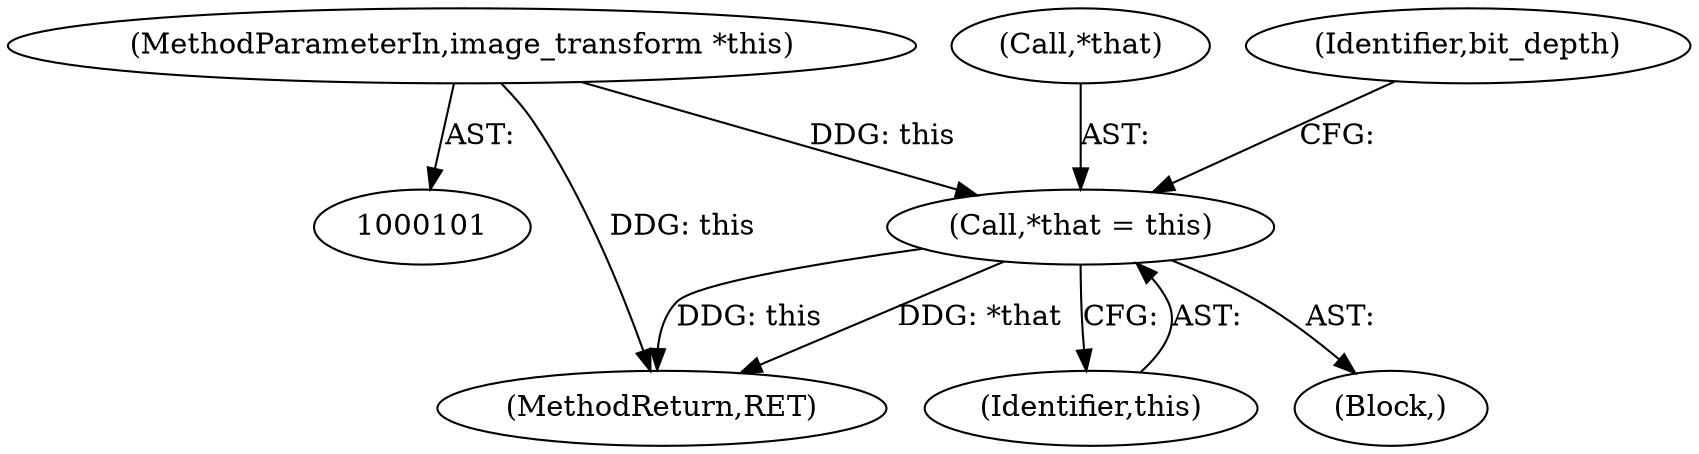 digraph "0_Android_9d4853418ab2f754c2b63e091c29c5529b8b86ca_60@pointer" {
"1000115" [label="(Call,*that = this)"];
"1000102" [label="(MethodParameterIn,image_transform *this)"];
"1000116" [label="(Call,*that)"];
"1000106" [label="(Block,)"];
"1000121" [label="(Identifier,bit_depth)"];
"1000115" [label="(Call,*that = this)"];
"1000102" [label="(MethodParameterIn,image_transform *this)"];
"1000123" [label="(MethodReturn,RET)"];
"1000118" [label="(Identifier,this)"];
"1000115" -> "1000106"  [label="AST: "];
"1000115" -> "1000118"  [label="CFG: "];
"1000116" -> "1000115"  [label="AST: "];
"1000118" -> "1000115"  [label="AST: "];
"1000121" -> "1000115"  [label="CFG: "];
"1000115" -> "1000123"  [label="DDG: this"];
"1000115" -> "1000123"  [label="DDG: *that"];
"1000102" -> "1000115"  [label="DDG: this"];
"1000102" -> "1000101"  [label="AST: "];
"1000102" -> "1000123"  [label="DDG: this"];
}
